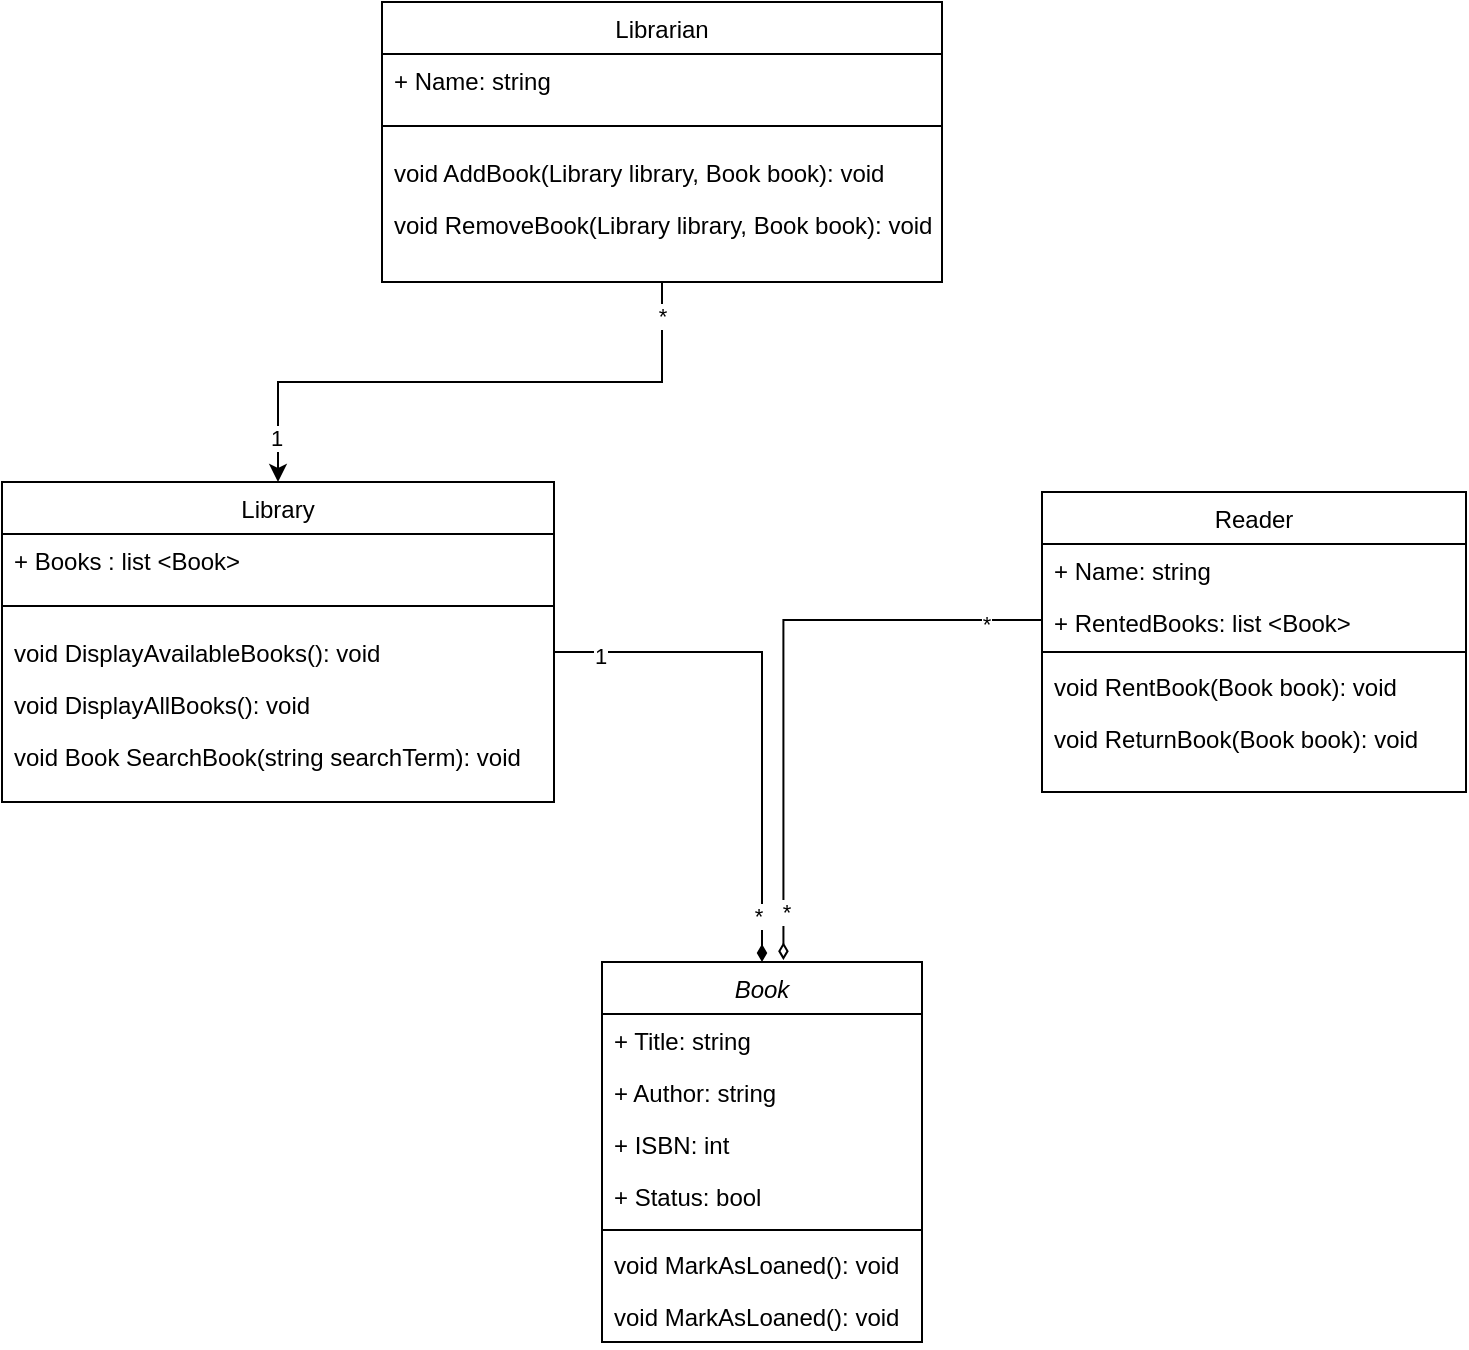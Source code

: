 <mxfile version="24.8.9">
  <diagram name="Страница — 1" id="rvfER8_nhe5e8ryY9azv">
    <mxGraphModel dx="1050" dy="565" grid="1" gridSize="10" guides="1" tooltips="1" connect="1" arrows="1" fold="1" page="1" pageScale="1" pageWidth="827" pageHeight="1169" math="0" shadow="0">
      <root>
        <mxCell id="0" />
        <mxCell id="1" parent="0" />
        <mxCell id="NsT4Z7Q7jQg5N3jqK0rc-1" value="Book" style="swimlane;fontStyle=2;align=center;verticalAlign=top;childLayout=stackLayout;horizontal=1;startSize=26;horizontalStack=0;resizeParent=1;resizeLast=0;collapsible=1;marginBottom=0;rounded=0;shadow=0;strokeWidth=1;" vertex="1" parent="1">
          <mxGeometry x="340" y="490" width="160" height="190" as="geometry">
            <mxRectangle x="230" y="140" width="160" height="26" as="alternateBounds" />
          </mxGeometry>
        </mxCell>
        <mxCell id="NsT4Z7Q7jQg5N3jqK0rc-2" value="+ Title: string " style="text;align=left;verticalAlign=top;spacingLeft=4;spacingRight=4;overflow=hidden;rotatable=0;points=[[0,0.5],[1,0.5]];portConstraint=eastwest;" vertex="1" parent="NsT4Z7Q7jQg5N3jqK0rc-1">
          <mxGeometry y="26" width="160" height="26" as="geometry" />
        </mxCell>
        <mxCell id="NsT4Z7Q7jQg5N3jqK0rc-3" value="+ Author: string " style="text;align=left;verticalAlign=top;spacingLeft=4;spacingRight=4;overflow=hidden;rotatable=0;points=[[0,0.5],[1,0.5]];portConstraint=eastwest;rounded=0;shadow=0;html=0;" vertex="1" parent="NsT4Z7Q7jQg5N3jqK0rc-1">
          <mxGeometry y="52" width="160" height="26" as="geometry" />
        </mxCell>
        <mxCell id="NsT4Z7Q7jQg5N3jqK0rc-4" value="+ ISBN: int" style="text;align=left;verticalAlign=top;spacingLeft=4;spacingRight=4;overflow=hidden;rotatable=0;points=[[0,0.5],[1,0.5]];portConstraint=eastwest;rounded=0;shadow=0;html=0;" vertex="1" parent="NsT4Z7Q7jQg5N3jqK0rc-1">
          <mxGeometry y="78" width="160" height="26" as="geometry" />
        </mxCell>
        <mxCell id="NsT4Z7Q7jQg5N3jqK0rc-5" value="+ Status: bool " style="text;align=left;verticalAlign=top;spacingLeft=4;spacingRight=4;overflow=hidden;rotatable=0;points=[[0,0.5],[1,0.5]];portConstraint=eastwest;rounded=0;shadow=0;html=0;" vertex="1" parent="NsT4Z7Q7jQg5N3jqK0rc-1">
          <mxGeometry y="104" width="160" height="26" as="geometry" />
        </mxCell>
        <mxCell id="NsT4Z7Q7jQg5N3jqK0rc-6" value="" style="line;html=1;strokeWidth=1;align=left;verticalAlign=middle;spacingTop=-1;spacingLeft=3;spacingRight=3;rotatable=0;labelPosition=right;points=[];portConstraint=eastwest;" vertex="1" parent="NsT4Z7Q7jQg5N3jqK0rc-1">
          <mxGeometry y="130" width="160" height="8" as="geometry" />
        </mxCell>
        <mxCell id="NsT4Z7Q7jQg5N3jqK0rc-7" value="void MarkAsLoaned(): void" style="text;align=left;verticalAlign=top;spacingLeft=4;spacingRight=4;overflow=hidden;rotatable=0;points=[[0,0.5],[1,0.5]];portConstraint=eastwest;" vertex="1" parent="NsT4Z7Q7jQg5N3jqK0rc-1">
          <mxGeometry y="138" width="160" height="26" as="geometry" />
        </mxCell>
        <mxCell id="NsT4Z7Q7jQg5N3jqK0rc-8" value="void MarkAsLoaned(): void" style="text;align=left;verticalAlign=top;spacingLeft=4;spacingRight=4;overflow=hidden;rotatable=0;points=[[0,0.5],[1,0.5]];portConstraint=eastwest;" vertex="1" parent="NsT4Z7Q7jQg5N3jqK0rc-1">
          <mxGeometry y="164" width="160" height="26" as="geometry" />
        </mxCell>
        <mxCell id="NsT4Z7Q7jQg5N3jqK0rc-9" value="Reader" style="swimlane;fontStyle=0;align=center;verticalAlign=top;childLayout=stackLayout;horizontal=1;startSize=26;horizontalStack=0;resizeParent=1;resizeLast=0;collapsible=1;marginBottom=0;rounded=0;shadow=0;strokeWidth=1;" vertex="1" parent="1">
          <mxGeometry x="560" y="255" width="212" height="150" as="geometry">
            <mxRectangle x="550" y="140" width="160" height="26" as="alternateBounds" />
          </mxGeometry>
        </mxCell>
        <mxCell id="NsT4Z7Q7jQg5N3jqK0rc-10" value="+ Name: string" style="text;align=left;verticalAlign=top;spacingLeft=4;spacingRight=4;overflow=hidden;rotatable=0;points=[[0,0.5],[1,0.5]];portConstraint=eastwest;rounded=0;shadow=0;html=0;" vertex="1" parent="NsT4Z7Q7jQg5N3jqK0rc-9">
          <mxGeometry y="26" width="212" height="26" as="geometry" />
        </mxCell>
        <mxCell id="NsT4Z7Q7jQg5N3jqK0rc-11" value="+ RentedBooks: list &lt;Book&gt;" style="text;align=left;verticalAlign=top;spacingLeft=4;spacingRight=4;overflow=hidden;rotatable=0;points=[[0,0.5],[1,0.5]];portConstraint=eastwest;rounded=0;shadow=0;html=0;" vertex="1" parent="NsT4Z7Q7jQg5N3jqK0rc-9">
          <mxGeometry y="52" width="212" height="24" as="geometry" />
        </mxCell>
        <mxCell id="NsT4Z7Q7jQg5N3jqK0rc-12" value="" style="line;html=1;strokeWidth=1;align=left;verticalAlign=middle;spacingTop=-1;spacingLeft=3;spacingRight=3;rotatable=0;labelPosition=right;points=[];portConstraint=eastwest;" vertex="1" parent="NsT4Z7Q7jQg5N3jqK0rc-9">
          <mxGeometry y="76" width="212" height="8" as="geometry" />
        </mxCell>
        <mxCell id="NsT4Z7Q7jQg5N3jqK0rc-13" value="void RentBook(Book book): void" style="text;align=left;verticalAlign=top;spacingLeft=4;spacingRight=4;overflow=hidden;rotatable=0;points=[[0,0.5],[1,0.5]];portConstraint=eastwest;" vertex="1" parent="NsT4Z7Q7jQg5N3jqK0rc-9">
          <mxGeometry y="84" width="212" height="26" as="geometry" />
        </mxCell>
        <mxCell id="NsT4Z7Q7jQg5N3jqK0rc-14" value="void ReturnBook(Book book): void" style="text;align=left;verticalAlign=top;spacingLeft=4;spacingRight=4;overflow=hidden;rotatable=0;points=[[0,0.5],[1,0.5]];portConstraint=eastwest;" vertex="1" parent="NsT4Z7Q7jQg5N3jqK0rc-9">
          <mxGeometry y="110" width="212" height="26" as="geometry" />
        </mxCell>
        <mxCell id="NsT4Z7Q7jQg5N3jqK0rc-15" style="edgeStyle=orthogonalEdgeStyle;rounded=0;orthogonalLoop=1;jettySize=auto;html=1;entryX=0.5;entryY=0;entryDx=0;entryDy=0;" edge="1" parent="1" source="NsT4Z7Q7jQg5N3jqK0rc-18" target="NsT4Z7Q7jQg5N3jqK0rc-23">
          <mxGeometry relative="1" as="geometry" />
        </mxCell>
        <mxCell id="NsT4Z7Q7jQg5N3jqK0rc-16" value="1" style="edgeLabel;html=1;align=center;verticalAlign=middle;resizable=0;points=[];" vertex="1" connectable="0" parent="NsT4Z7Q7jQg5N3jqK0rc-15">
          <mxGeometry x="0.845" y="-1" relative="1" as="geometry">
            <mxPoint as="offset" />
          </mxGeometry>
        </mxCell>
        <mxCell id="NsT4Z7Q7jQg5N3jqK0rc-17" value="*" style="edgeLabel;html=1;align=center;verticalAlign=middle;resizable=0;points=[];" vertex="1" connectable="0" parent="NsT4Z7Q7jQg5N3jqK0rc-15">
          <mxGeometry x="-0.885" relative="1" as="geometry">
            <mxPoint as="offset" />
          </mxGeometry>
        </mxCell>
        <mxCell id="NsT4Z7Q7jQg5N3jqK0rc-18" value="Librarian" style="swimlane;fontStyle=0;align=center;verticalAlign=top;childLayout=stackLayout;horizontal=1;startSize=26;horizontalStack=0;resizeParent=1;resizeLast=0;collapsible=1;marginBottom=0;rounded=0;shadow=0;strokeWidth=1;fillColor=default;" vertex="1" parent="1">
          <mxGeometry x="230" y="10" width="280" height="140" as="geometry">
            <mxRectangle x="550" y="140" width="160" height="26" as="alternateBounds" />
          </mxGeometry>
        </mxCell>
        <mxCell id="NsT4Z7Q7jQg5N3jqK0rc-19" value="+ Name: string" style="text;align=left;verticalAlign=top;spacingLeft=4;spacingRight=4;overflow=hidden;rotatable=0;points=[[0,0.5],[1,0.5]];portConstraint=eastwest;rounded=0;shadow=0;html=0;" vertex="1" parent="NsT4Z7Q7jQg5N3jqK0rc-18">
          <mxGeometry y="26" width="280" height="26" as="geometry" />
        </mxCell>
        <mxCell id="NsT4Z7Q7jQg5N3jqK0rc-20" value="" style="line;html=1;strokeWidth=1;align=left;verticalAlign=middle;spacingTop=-1;spacingLeft=3;spacingRight=3;rotatable=0;labelPosition=right;points=[];portConstraint=eastwest;" vertex="1" parent="NsT4Z7Q7jQg5N3jqK0rc-18">
          <mxGeometry y="52" width="280" height="20" as="geometry" />
        </mxCell>
        <mxCell id="NsT4Z7Q7jQg5N3jqK0rc-21" value="void AddBook(Library library, Book book): void" style="text;align=left;verticalAlign=top;spacingLeft=4;spacingRight=4;overflow=hidden;rotatable=0;points=[[0,0.5],[1,0.5]];portConstraint=eastwest;" vertex="1" parent="NsT4Z7Q7jQg5N3jqK0rc-18">
          <mxGeometry y="72" width="280" height="26" as="geometry" />
        </mxCell>
        <mxCell id="NsT4Z7Q7jQg5N3jqK0rc-22" value="void RemoveBook(Library library, Book book): void" style="text;align=left;verticalAlign=top;spacingLeft=4;spacingRight=4;overflow=hidden;rotatable=0;points=[[0,0.5],[1,0.5]];portConstraint=eastwest;" vertex="1" parent="NsT4Z7Q7jQg5N3jqK0rc-18">
          <mxGeometry y="98" width="280" height="26" as="geometry" />
        </mxCell>
        <mxCell id="NsT4Z7Q7jQg5N3jqK0rc-23" value="Library" style="swimlane;fontStyle=0;align=center;verticalAlign=top;childLayout=stackLayout;horizontal=1;startSize=26;horizontalStack=0;resizeParent=1;resizeLast=0;collapsible=1;marginBottom=0;rounded=0;shadow=0;strokeWidth=1;" vertex="1" parent="1">
          <mxGeometry x="40" y="250" width="276" height="160" as="geometry">
            <mxRectangle x="550" y="140" width="160" height="26" as="alternateBounds" />
          </mxGeometry>
        </mxCell>
        <mxCell id="NsT4Z7Q7jQg5N3jqK0rc-24" value="+ Books : list &lt;Book&gt;" style="text;align=left;verticalAlign=top;spacingLeft=4;spacingRight=4;overflow=hidden;rotatable=0;points=[[0,0.5],[1,0.5]];portConstraint=eastwest;" vertex="1" parent="NsT4Z7Q7jQg5N3jqK0rc-23">
          <mxGeometry y="26" width="276" height="26" as="geometry" />
        </mxCell>
        <mxCell id="NsT4Z7Q7jQg5N3jqK0rc-25" value="" style="line;html=1;strokeWidth=1;align=left;verticalAlign=middle;spacingTop=-1;spacingLeft=3;spacingRight=3;rotatable=0;labelPosition=right;points=[];portConstraint=eastwest;" vertex="1" parent="NsT4Z7Q7jQg5N3jqK0rc-23">
          <mxGeometry y="52" width="276" height="20" as="geometry" />
        </mxCell>
        <mxCell id="NsT4Z7Q7jQg5N3jqK0rc-26" value="void DisplayAvailableBooks(): void" style="text;align=left;verticalAlign=top;spacingLeft=4;spacingRight=4;overflow=hidden;rotatable=0;points=[[0,0.5],[1,0.5]];portConstraint=eastwest;" vertex="1" parent="NsT4Z7Q7jQg5N3jqK0rc-23">
          <mxGeometry y="72" width="276" height="26" as="geometry" />
        </mxCell>
        <mxCell id="NsT4Z7Q7jQg5N3jqK0rc-27" value="void DisplayAllBooks(): void" style="text;align=left;verticalAlign=top;spacingLeft=4;spacingRight=4;overflow=hidden;rotatable=0;points=[[0,0.5],[1,0.5]];portConstraint=eastwest;" vertex="1" parent="NsT4Z7Q7jQg5N3jqK0rc-23">
          <mxGeometry y="98" width="276" height="26" as="geometry" />
        </mxCell>
        <mxCell id="NsT4Z7Q7jQg5N3jqK0rc-28" value="void Book SearchBook(string searchTerm): void" style="text;align=left;verticalAlign=top;spacingLeft=4;spacingRight=4;overflow=hidden;rotatable=0;points=[[0,0.5],[1,0.5]];portConstraint=eastwest;" vertex="1" parent="NsT4Z7Q7jQg5N3jqK0rc-23">
          <mxGeometry y="124" width="276" height="26" as="geometry" />
        </mxCell>
        <mxCell id="NsT4Z7Q7jQg5N3jqK0rc-29" style="edgeStyle=orthogonalEdgeStyle;rounded=0;orthogonalLoop=1;jettySize=auto;html=1;endArrow=diamondThin;endFill=1;" edge="1" parent="1" source="NsT4Z7Q7jQg5N3jqK0rc-26" target="NsT4Z7Q7jQg5N3jqK0rc-1">
          <mxGeometry relative="1" as="geometry" />
        </mxCell>
        <mxCell id="NsT4Z7Q7jQg5N3jqK0rc-30" value="1" style="edgeLabel;html=1;align=center;verticalAlign=middle;resizable=0;points=[];" vertex="1" connectable="0" parent="NsT4Z7Q7jQg5N3jqK0rc-29">
          <mxGeometry x="-0.824" y="-2" relative="1" as="geometry">
            <mxPoint as="offset" />
          </mxGeometry>
        </mxCell>
        <mxCell id="NsT4Z7Q7jQg5N3jqK0rc-31" value="*" style="edgeLabel;html=1;align=center;verticalAlign=middle;resizable=0;points=[];" vertex="1" connectable="0" parent="NsT4Z7Q7jQg5N3jqK0rc-29">
          <mxGeometry x="0.821" y="-2" relative="1" as="geometry">
            <mxPoint as="offset" />
          </mxGeometry>
        </mxCell>
        <mxCell id="NsT4Z7Q7jQg5N3jqK0rc-32" style="edgeStyle=orthogonalEdgeStyle;rounded=0;orthogonalLoop=1;jettySize=auto;html=1;entryX=0.567;entryY=-0.005;entryDx=0;entryDy=0;entryPerimeter=0;endArrow=diamondThin;endFill=0;" edge="1" parent="1" source="NsT4Z7Q7jQg5N3jqK0rc-11" target="NsT4Z7Q7jQg5N3jqK0rc-1">
          <mxGeometry relative="1" as="geometry" />
        </mxCell>
        <mxCell id="NsT4Z7Q7jQg5N3jqK0rc-33" value="*" style="edgeLabel;html=1;align=center;verticalAlign=middle;resizable=0;points=[];" vertex="1" connectable="0" parent="NsT4Z7Q7jQg5N3jqK0rc-32">
          <mxGeometry x="0.838" y="1" relative="1" as="geometry">
            <mxPoint as="offset" />
          </mxGeometry>
        </mxCell>
        <mxCell id="NsT4Z7Q7jQg5N3jqK0rc-34" value="*" style="edgeLabel;html=1;align=center;verticalAlign=middle;resizable=0;points=[];" vertex="1" connectable="0" parent="NsT4Z7Q7jQg5N3jqK0rc-32">
          <mxGeometry x="-0.812" y="2" relative="1" as="geometry">
            <mxPoint as="offset" />
          </mxGeometry>
        </mxCell>
      </root>
    </mxGraphModel>
  </diagram>
</mxfile>

